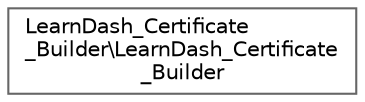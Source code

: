 digraph "Graphical Class Hierarchy"
{
 // LATEX_PDF_SIZE
  bgcolor="transparent";
  edge [fontname=Helvetica,fontsize=10,labelfontname=Helvetica,labelfontsize=10];
  node [fontname=Helvetica,fontsize=10,shape=box,height=0.2,width=0.4];
  rankdir="LR";
  Node0 [id="Node000000",label="LearnDash_Certificate\l_Builder\\LearnDash_Certificate\l_Builder",height=0.2,width=0.4,color="grey40", fillcolor="white", style="filled",URL="$classLearnDash__Certificate__Builder_1_1LearnDash__Certificate__Builder.html",tooltip=" "];
}
